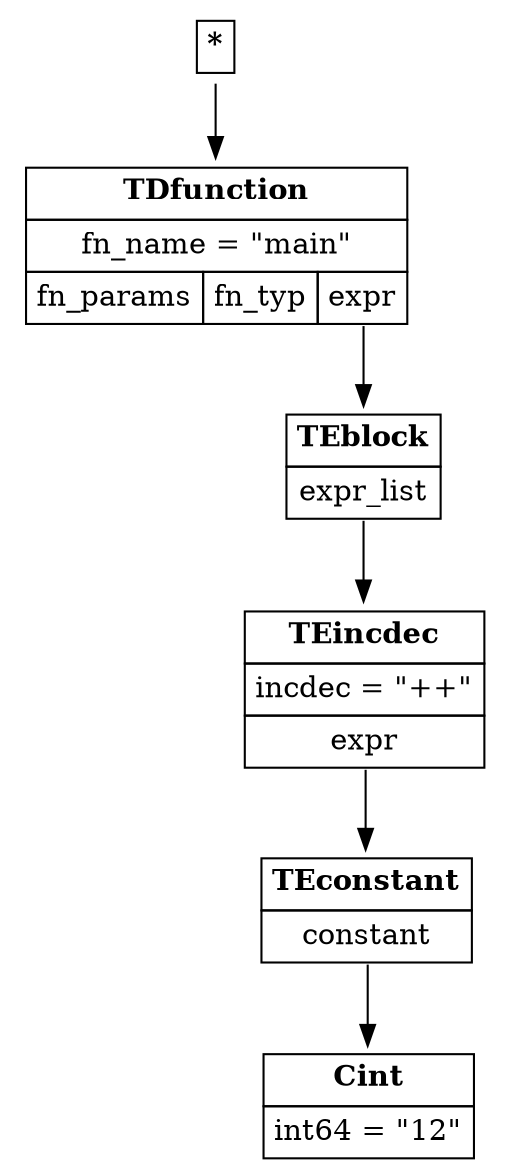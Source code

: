 digraph ast {
node [shape=plaintext];
root [label=<<table border='0' cellborder='1' cellspacing='0' cellpadding='4'><tr ><td colspan = '1'><b >*</b></td></tr></table>>]
TDfunction_1 [label=<<table border='0' cellborder='1' cellspacing='0' cellpadding='4'><tr ><td colspan = '3'><b >TDfunction</b></td></tr><tr ><td colspan = '3'>fn_name = "main"</td></tr><tr ><td port='fn_params'>fn_params</td><td port='fn_typ'>fn_typ</td><td port='expr'>expr</td></tr></table>>]
root -> TDfunction_1
TEblock_2 [label=<<table border='0' cellborder='1' cellspacing='0' cellpadding='4'><tr ><td colspan = '1'><b >TEblock</b></td></tr><tr ><td port='expr_list'>expr_list</td></tr></table>>]
TDfunction_1:expr -> TEblock_2
TEincdec_3 [label=<<table border='0' cellborder='1' cellspacing='0' cellpadding='4'><tr ><td colspan = '1'><b >TEincdec</b></td></tr><tr ><td colspan = '1'>incdec = "++"</td></tr><tr ><td port='expr'>expr</td></tr></table>>]
TEblock_2:expr_list -> TEincdec_3
TEconstant_4 [label=<<table border='0' cellborder='1' cellspacing='0' cellpadding='4'><tr ><td colspan = '1'><b >TEconstant</b></td></tr><tr ><td port='constant'>constant</td></tr></table>>]
TEincdec_3:expr -> TEconstant_4
Cint_5 [label=<<table border='0' cellborder='1' cellspacing='0' cellpadding='4'><tr ><td colspan = '1'><b >Cint</b></td></tr><tr ><td colspan = '1'>int64 = "12"</td></tr></table>>]
TEconstant_4:constant -> Cint_5
}